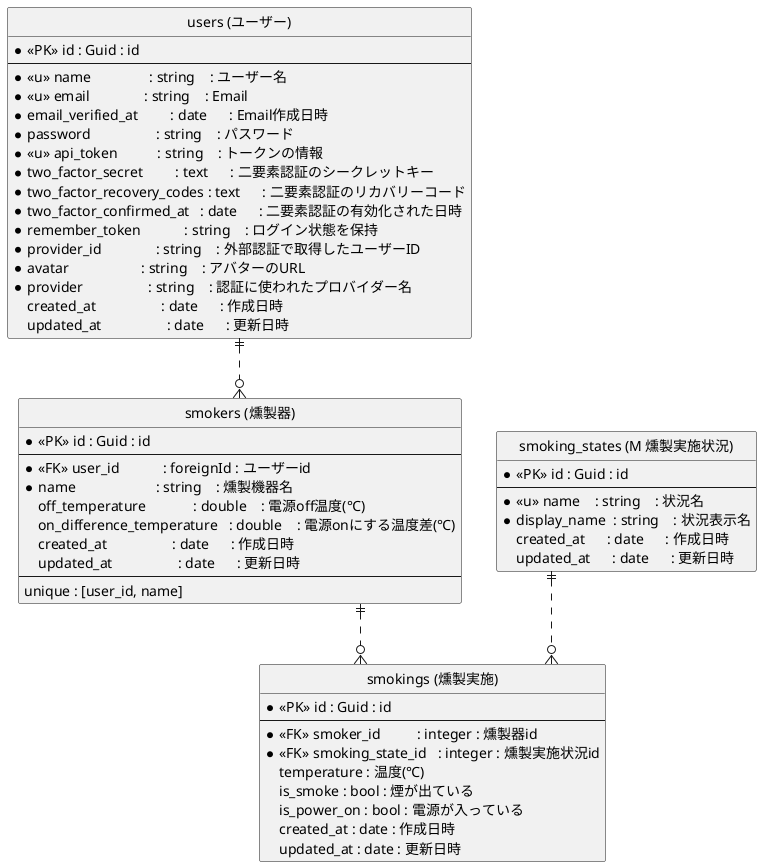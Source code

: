  @startuml Fashion-FolderDB
 hide circle
 skinparam linetype ortho

 entity "users (ユーザー)" as users {
     * <<PK>> id : Guid : id
     --
     * <<u>> name                : string    : ユーザー名
     * <<u>> email               : string    : Email
     * email_verified_at         : date      : Email作成日時
     * password                  : string    : パスワード
     * <<u>> api_token           : string    : トークンの情報
     * two_factor_secret         : text      : 二要素認証のシークレットキー
     * two_factor_recovery_codes : text      : 二要素認証のリカバリーコード
     * two_factor_confirmed_at   : date      : 二要素認証の有効化された日時
     * remember_token            : string    : ログイン状態を保持
     * provider_id               : string    : 外部認証で取得したユーザーID
     * avatar                    : string    : アバターのURL
     * provider                  : string    : 認証に使われたプロバイダー名   
     created_at                  : date      : 作成日時
     updated_at                  : date      : 更新日時
 }

 entity "smokers (燻製器)" as smokers {
     * <<PK>> id : Guid : id
     --
     * <<FK>> user_id            : foreignId : ユーザーid
     * name                      : string    : 燻製機器名
     off_temperature             : double    : 電源off温度(℃)
     on_difference_temperature   : double    : 電源onにする温度差(℃)
     created_at                  : date      : 作成日時
     updated_at                  : date      : 更新日時
     --
     unique : [user_id, name] 
 }

 entity "smoking_states (M 燻製実施状況)" as smoking_states {
     * <<PK>> id : Guid : id
     --
     * <<u>> name    : string    : 状況名
     * display_name  : string    : 状況表示名
     created_at      : date      : 作成日時
     updated_at      : date      : 更新日時
 }

 entity "smokings (燻製実施)" as smokings {
     * <<PK>> id : Guid : id
     --
     * <<FK>> smoker_id          : integer : 燻製器id
     * <<FK>> smoking_state_id   : integer : 燻製実施状況id
     temperature : 温度(℃)
     is_smoke : bool : 煙が出ている
     is_power_on : bool : 電源が入っている
     created_at : date : 作成日時
     updated_at : date : 更新日時
 }

 users ||..o{ smokers
 smoking_states ||..o{ smokings
 smokers ||..o{ smokings

 @enduml